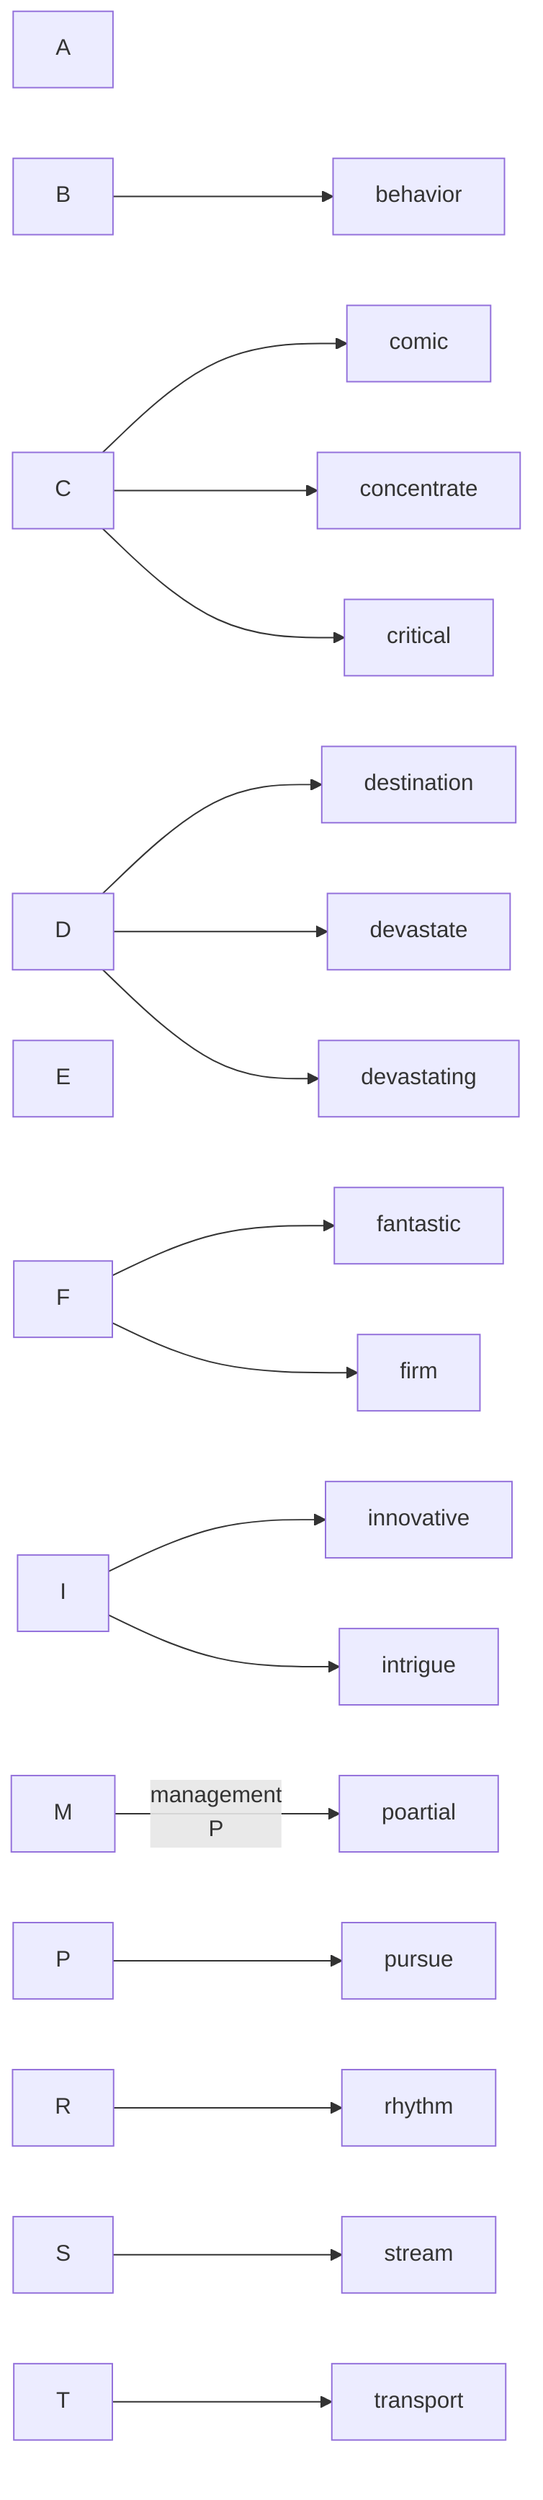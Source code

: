 graph LR
    A
    B-->behavior
    C-->comic
    C-->concentrate
    C-->critical
    D-->destination
    D-->devastate
    D-->devastating
    E
    F-->fantastic
    F-->firm
    I-->innovative
    I-->intrigue
    M--management
    P-->poartial
    P-->pursue
    R-->rhythm
    S-->stream
    T-->transport